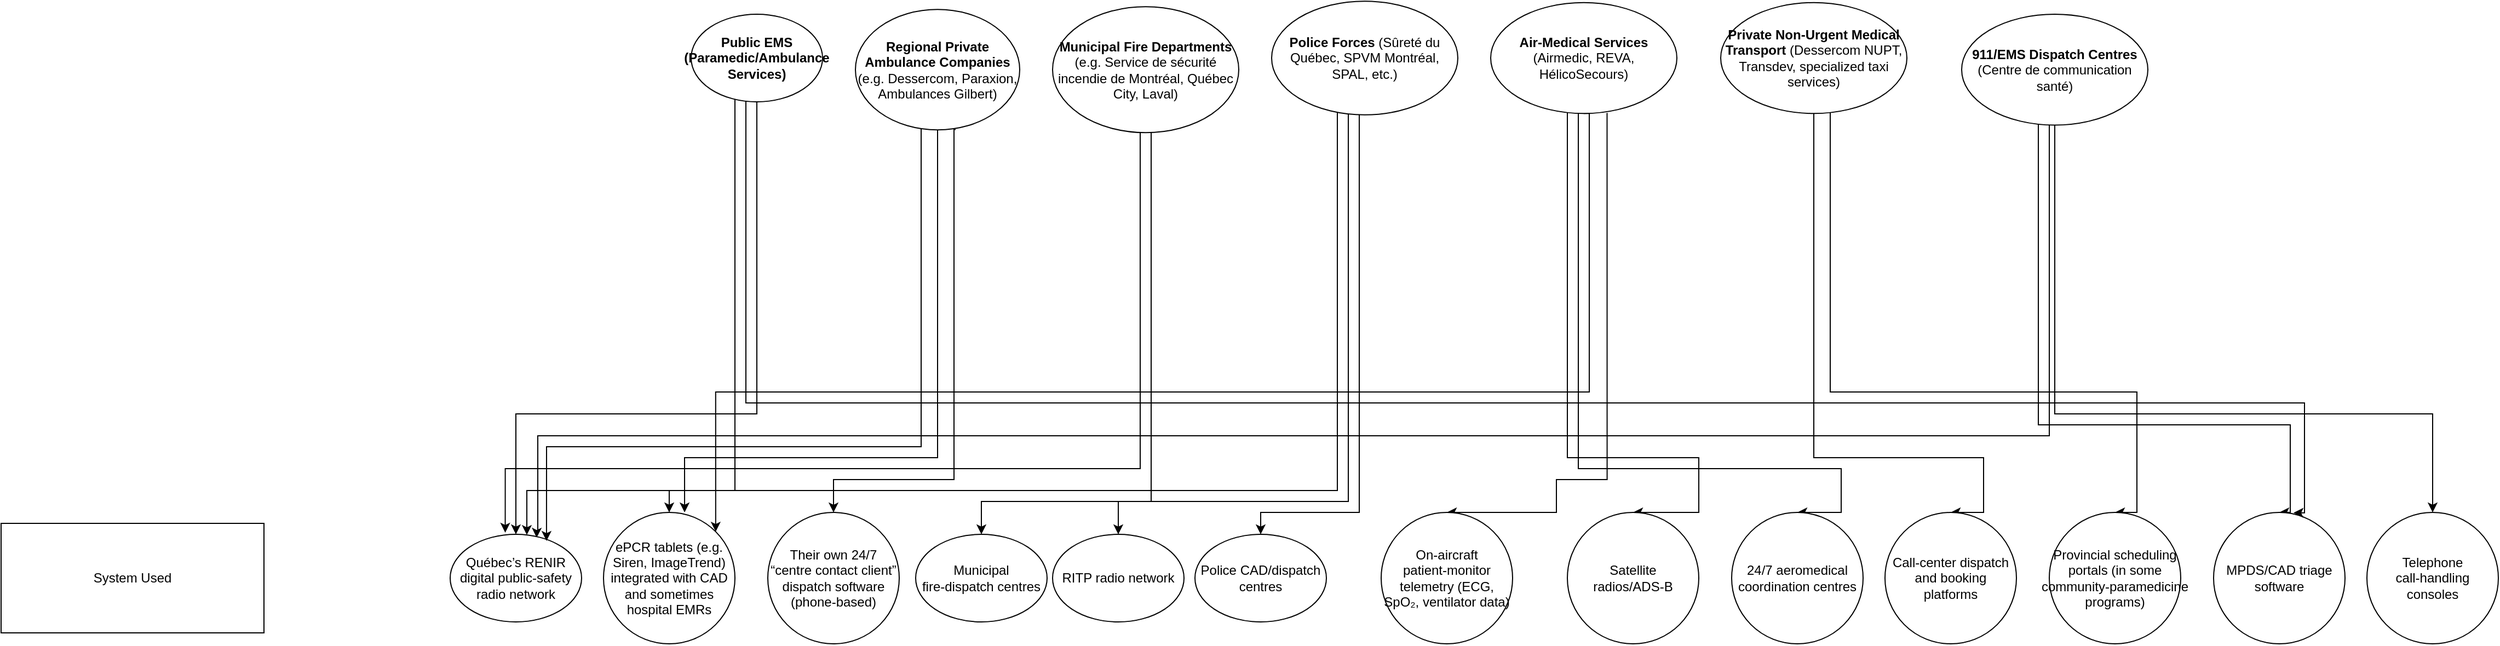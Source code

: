 <mxfile version="28.0.6">
  <diagram name="Page-1" id="VLvkBeRrYSE3Y4UppnLz">
    <mxGraphModel dx="2887" dy="2213" grid="1" gridSize="10" guides="1" tooltips="1" connect="1" arrows="1" fold="1" page="1" pageScale="1" pageWidth="850" pageHeight="1100" math="0" shadow="0">
      <root>
        <mxCell id="0" />
        <mxCell id="1" parent="0" />
        <mxCell id="2vuA0qgI1Cq_uTjpw-aO-11" style="edgeStyle=orthogonalEdgeStyle;rounded=0;orthogonalLoop=1;jettySize=auto;html=1;exitX=0.5;exitY=1;exitDx=0;exitDy=0;entryX=0.5;entryY=0;entryDx=0;entryDy=0;" edge="1" parent="1" source="2vuA0qgI1Cq_uTjpw-aO-1" target="2vuA0qgI1Cq_uTjpw-aO-10">
          <mxGeometry relative="1" as="geometry">
            <Array as="points">
              <mxPoint x="-70" y="280" />
              <mxPoint x="-290" y="280" />
            </Array>
          </mxGeometry>
        </mxCell>
        <mxCell id="2vuA0qgI1Cq_uTjpw-aO-13" style="edgeStyle=orthogonalEdgeStyle;rounded=0;orthogonalLoop=1;jettySize=auto;html=1;" edge="1" parent="1" source="2vuA0qgI1Cq_uTjpw-aO-1" target="2vuA0qgI1Cq_uTjpw-aO-12">
          <mxGeometry relative="1" as="geometry">
            <Array as="points">
              <mxPoint x="-90" y="350" />
              <mxPoint x="-150" y="350" />
            </Array>
          </mxGeometry>
        </mxCell>
        <mxCell id="2vuA0qgI1Cq_uTjpw-aO-1" value="&lt;strong data-end=&quot;247&quot; data-start=&quot;202&quot;&gt;Public EMS (Paramedic/Ambulance Services)&lt;/strong&gt;" style="ellipse;whiteSpace=wrap;html=1;" vertex="1" parent="1">
          <mxGeometry x="-130" y="-84.99" width="120" height="80" as="geometry" />
        </mxCell>
        <mxCell id="2vuA0qgI1Cq_uTjpw-aO-15" style="edgeStyle=orthogonalEdgeStyle;rounded=0;orthogonalLoop=1;jettySize=auto;html=1;entryX=0.5;entryY=0;entryDx=0;entryDy=0;exitX=0.61;exitY=0.996;exitDx=0;exitDy=0;exitPerimeter=0;" edge="1" parent="1" source="2vuA0qgI1Cq_uTjpw-aO-2" target="2vuA0qgI1Cq_uTjpw-aO-14">
          <mxGeometry relative="1" as="geometry">
            <Array as="points">
              <mxPoint x="110" y="20" />
              <mxPoint x="110" y="340" />
              <mxPoint y="340" />
            </Array>
          </mxGeometry>
        </mxCell>
        <mxCell id="2vuA0qgI1Cq_uTjpw-aO-17" style="edgeStyle=orthogonalEdgeStyle;rounded=0;orthogonalLoop=1;jettySize=auto;html=1;entryX=0.617;entryY=0;entryDx=0;entryDy=0;exitX=0.5;exitY=1;exitDx=0;exitDy=0;entryPerimeter=0;" edge="1" parent="1" source="2vuA0qgI1Cq_uTjpw-aO-2" target="2vuA0qgI1Cq_uTjpw-aO-12">
          <mxGeometry relative="1" as="geometry">
            <Array as="points">
              <mxPoint x="95" y="320" />
              <mxPoint x="-136" y="320" />
            </Array>
          </mxGeometry>
        </mxCell>
        <mxCell id="2vuA0qgI1Cq_uTjpw-aO-2" value="&lt;strong data-end=&quot;789&quot; data-start=&quot;749&quot;&gt;Regional Private Ambulance Companies&lt;/strong&gt; (e.g. Dessercom, Paraxion, Ambulances Gilbert)" style="ellipse;whiteSpace=wrap;html=1;" vertex="1" parent="1">
          <mxGeometry x="20" y="-89.37" width="150" height="110" as="geometry" />
        </mxCell>
        <mxCell id="2vuA0qgI1Cq_uTjpw-aO-22" style="edgeStyle=orthogonalEdgeStyle;rounded=0;orthogonalLoop=1;jettySize=auto;html=1;entryX=0.5;entryY=0;entryDx=0;entryDy=0;" edge="1" parent="1" source="2vuA0qgI1Cq_uTjpw-aO-3" target="2vuA0qgI1Cq_uTjpw-aO-21">
          <mxGeometry relative="1" as="geometry">
            <Array as="points">
              <mxPoint x="290" y="360" />
              <mxPoint x="135" y="360" />
            </Array>
          </mxGeometry>
        </mxCell>
        <mxCell id="2vuA0qgI1Cq_uTjpw-aO-3" value="&lt;strong data-end=&quot;1231&quot; data-start=&quot;1201&quot;&gt;Municipal Fire Departments&lt;/strong&gt; (e.g. Service de sécurité incendie de Montréal, Québec City, Laval)" style="ellipse;whiteSpace=wrap;html=1;" vertex="1" parent="1">
          <mxGeometry x="200" y="-91.87" width="170" height="115" as="geometry" />
        </mxCell>
        <mxCell id="2vuA0qgI1Cq_uTjpw-aO-25" style="edgeStyle=orthogonalEdgeStyle;rounded=0;orthogonalLoop=1;jettySize=auto;html=1;" edge="1" parent="1" source="2vuA0qgI1Cq_uTjpw-aO-4" target="2vuA0qgI1Cq_uTjpw-aO-24">
          <mxGeometry relative="1" as="geometry">
            <Array as="points">
              <mxPoint x="470" y="360" />
              <mxPoint x="260" y="360" />
            </Array>
          </mxGeometry>
        </mxCell>
        <mxCell id="2vuA0qgI1Cq_uTjpw-aO-27" style="edgeStyle=orthogonalEdgeStyle;rounded=0;orthogonalLoop=1;jettySize=auto;html=1;entryX=0.5;entryY=0;entryDx=0;entryDy=0;" edge="1" parent="1" source="2vuA0qgI1Cq_uTjpw-aO-4" target="2vuA0qgI1Cq_uTjpw-aO-26">
          <mxGeometry relative="1" as="geometry">
            <Array as="points">
              <mxPoint x="480" y="370" />
              <mxPoint x="390" y="370" />
            </Array>
          </mxGeometry>
        </mxCell>
        <mxCell id="2vuA0qgI1Cq_uTjpw-aO-4" value="&lt;strong data-end=&quot;1610&quot; data-start=&quot;1593&quot;&gt;Police Forces&lt;/strong&gt; (Sûreté du Québec, SPVM Montréal, SPAL, etc.)" style="ellipse;whiteSpace=wrap;html=1;" vertex="1" parent="1">
          <mxGeometry x="400" y="-96.87" width="170" height="103.75" as="geometry" />
        </mxCell>
        <mxCell id="2vuA0qgI1Cq_uTjpw-aO-29" style="edgeStyle=orthogonalEdgeStyle;rounded=0;orthogonalLoop=1;jettySize=auto;html=1;exitX=0.5;exitY=1;exitDx=0;exitDy=0;entryX=1;entryY=0;entryDx=0;entryDy=0;" edge="1" parent="1" source="2vuA0qgI1Cq_uTjpw-aO-5" target="2vuA0qgI1Cq_uTjpw-aO-12">
          <mxGeometry relative="1" as="geometry">
            <Array as="points">
              <mxPoint x="690" y="6" />
              <mxPoint x="690" y="260" />
              <mxPoint x="-108" y="260" />
            </Array>
          </mxGeometry>
        </mxCell>
        <mxCell id="2vuA0qgI1Cq_uTjpw-aO-31" style="edgeStyle=orthogonalEdgeStyle;rounded=0;orthogonalLoop=1;jettySize=auto;html=1;exitX=0.625;exitY=0.995;exitDx=0;exitDy=0;entryX=0.5;entryY=0;entryDx=0;entryDy=0;exitPerimeter=0;" edge="1" parent="1" source="2vuA0qgI1Cq_uTjpw-aO-5" target="2vuA0qgI1Cq_uTjpw-aO-30">
          <mxGeometry relative="1" as="geometry">
            <Array as="points">
              <mxPoint x="706" y="340" />
              <mxPoint x="660" y="340" />
            </Array>
          </mxGeometry>
        </mxCell>
        <mxCell id="2vuA0qgI1Cq_uTjpw-aO-33" style="edgeStyle=orthogonalEdgeStyle;rounded=0;orthogonalLoop=1;jettySize=auto;html=1;entryX=0.5;entryY=0;entryDx=0;entryDy=0;" edge="1" parent="1" source="2vuA0qgI1Cq_uTjpw-aO-5" target="2vuA0qgI1Cq_uTjpw-aO-32">
          <mxGeometry relative="1" as="geometry">
            <Array as="points">
              <mxPoint x="670" y="320" />
              <mxPoint x="790" y="320" />
            </Array>
          </mxGeometry>
        </mxCell>
        <mxCell id="2vuA0qgI1Cq_uTjpw-aO-35" style="edgeStyle=orthogonalEdgeStyle;rounded=0;orthogonalLoop=1;jettySize=auto;html=1;entryX=0.5;entryY=0;entryDx=0;entryDy=0;" edge="1" parent="1" source="2vuA0qgI1Cq_uTjpw-aO-5" target="2vuA0qgI1Cq_uTjpw-aO-34">
          <mxGeometry relative="1" as="geometry">
            <Array as="points">
              <mxPoint x="680" y="330" />
              <mxPoint x="920" y="330" />
            </Array>
          </mxGeometry>
        </mxCell>
        <mxCell id="2vuA0qgI1Cq_uTjpw-aO-5" value="&lt;strong data-end=&quot;1959&quot; data-start=&quot;1935&quot;&gt;Air‑Medical Services&lt;/strong&gt; (Airmedic, REVA, HélicoSecours)" style="ellipse;whiteSpace=wrap;html=1;" vertex="1" parent="1">
          <mxGeometry x="600" y="-95.62" width="170" height="101.25" as="geometry" />
        </mxCell>
        <mxCell id="2vuA0qgI1Cq_uTjpw-aO-37" style="edgeStyle=orthogonalEdgeStyle;rounded=0;orthogonalLoop=1;jettySize=auto;html=1;exitX=0.5;exitY=1;exitDx=0;exitDy=0;entryX=0.5;entryY=0;entryDx=0;entryDy=0;" edge="1" parent="1" source="2vuA0qgI1Cq_uTjpw-aO-6" target="2vuA0qgI1Cq_uTjpw-aO-36">
          <mxGeometry relative="1" as="geometry">
            <Array as="points">
              <mxPoint x="895" y="320" />
              <mxPoint x="1050" y="320" />
            </Array>
          </mxGeometry>
        </mxCell>
        <mxCell id="2vuA0qgI1Cq_uTjpw-aO-39" style="edgeStyle=orthogonalEdgeStyle;rounded=0;orthogonalLoop=1;jettySize=auto;html=1;entryX=0.5;entryY=0;entryDx=0;entryDy=0;" edge="1" parent="1" source="2vuA0qgI1Cq_uTjpw-aO-6" target="2vuA0qgI1Cq_uTjpw-aO-38">
          <mxGeometry relative="1" as="geometry">
            <Array as="points">
              <mxPoint x="910" y="260" />
              <mxPoint x="1190" y="260" />
            </Array>
          </mxGeometry>
        </mxCell>
        <mxCell id="2vuA0qgI1Cq_uTjpw-aO-6" value="&lt;strong data-end=&quot;2465&quot; data-start=&quot;2425&quot;&gt;Private Non‑Urgent Medical Transport&lt;/strong&gt; (Dessercom NUPT, Transdev, specialized taxi services)" style="ellipse;whiteSpace=wrap;html=1;" vertex="1" parent="1">
          <mxGeometry x="810" y="-95.62" width="170" height="101.25" as="geometry" />
        </mxCell>
        <mxCell id="2vuA0qgI1Cq_uTjpw-aO-41" style="edgeStyle=orthogonalEdgeStyle;rounded=0;orthogonalLoop=1;jettySize=auto;html=1;entryX=0.5;entryY=0;entryDx=0;entryDy=0;" edge="1" parent="1" source="2vuA0qgI1Cq_uTjpw-aO-7" target="2vuA0qgI1Cq_uTjpw-aO-40">
          <mxGeometry relative="1" as="geometry">
            <Array as="points">
              <mxPoint x="1100" y="290" />
              <mxPoint x="1330" y="290" />
            </Array>
          </mxGeometry>
        </mxCell>
        <mxCell id="2vuA0qgI1Cq_uTjpw-aO-42" style="edgeStyle=orthogonalEdgeStyle;rounded=0;orthogonalLoop=1;jettySize=auto;html=1;entryX=0.658;entryY=0.038;entryDx=0;entryDy=0;entryPerimeter=0;" edge="1" parent="1" source="2vuA0qgI1Cq_uTjpw-aO-7" target="2vuA0qgI1Cq_uTjpw-aO-10">
          <mxGeometry relative="1" as="geometry">
            <Array as="points">
              <mxPoint x="1110" y="300" />
              <mxPoint x="-270" y="300" />
              <mxPoint x="-270" y="390" />
              <mxPoint x="-271" y="390" />
            </Array>
          </mxGeometry>
        </mxCell>
        <mxCell id="2vuA0qgI1Cq_uTjpw-aO-44" style="edgeStyle=orthogonalEdgeStyle;rounded=0;orthogonalLoop=1;jettySize=auto;html=1;entryX=0.5;entryY=0;entryDx=0;entryDy=0;" edge="1" parent="1" source="2vuA0qgI1Cq_uTjpw-aO-7" target="2vuA0qgI1Cq_uTjpw-aO-43">
          <mxGeometry relative="1" as="geometry">
            <Array as="points">
              <mxPoint x="1115" y="280" />
              <mxPoint x="1460" y="280" />
            </Array>
          </mxGeometry>
        </mxCell>
        <mxCell id="2vuA0qgI1Cq_uTjpw-aO-7" value="&lt;strong data-end=&quot;2902&quot; data-start=&quot;2874&quot;&gt;911/EMS Dispatch Centres&lt;/strong&gt; (Centre de communication santé)" style="ellipse;whiteSpace=wrap;html=1;" vertex="1" parent="1">
          <mxGeometry x="1030" y="-85" width="170" height="101.25" as="geometry" />
        </mxCell>
        <mxCell id="2vuA0qgI1Cq_uTjpw-aO-10" value="Québec’s RENIR digital public‑safety radio network" style="ellipse;whiteSpace=wrap;html=1;" vertex="1" parent="1">
          <mxGeometry x="-350" y="390" width="120" height="80" as="geometry" />
        </mxCell>
        <mxCell id="2vuA0qgI1Cq_uTjpw-aO-12" value="ePCR tablets (e.g. Siren, ImageTrend) integrated with CAD and sometimes hospital EMRs" style="ellipse;whiteSpace=wrap;html=1;" vertex="1" parent="1">
          <mxGeometry x="-210" y="370" width="120" height="120" as="geometry" />
        </mxCell>
        <mxCell id="2vuA0qgI1Cq_uTjpw-aO-14" value="Their own 24/7 “centre contact client” dispatch software (phone‑based)" style="ellipse;whiteSpace=wrap;html=1;" vertex="1" parent="1">
          <mxGeometry x="-60" y="370" width="120" height="120" as="geometry" />
        </mxCell>
        <mxCell id="2vuA0qgI1Cq_uTjpw-aO-16" style="edgeStyle=orthogonalEdgeStyle;rounded=0;orthogonalLoop=1;jettySize=auto;html=1;entryX=0.733;entryY=0.075;entryDx=0;entryDy=0;entryPerimeter=0;" edge="1" parent="1" source="2vuA0qgI1Cq_uTjpw-aO-2" target="2vuA0qgI1Cq_uTjpw-aO-10">
          <mxGeometry relative="1" as="geometry">
            <Array as="points">
              <mxPoint x="80" y="310" />
              <mxPoint x="-262" y="310" />
            </Array>
          </mxGeometry>
        </mxCell>
        <mxCell id="2vuA0qgI1Cq_uTjpw-aO-19" style="edgeStyle=orthogonalEdgeStyle;rounded=0;orthogonalLoop=1;jettySize=auto;html=1;entryX=0.419;entryY=-0.019;entryDx=0;entryDy=0;entryPerimeter=0;" edge="1" parent="1" source="2vuA0qgI1Cq_uTjpw-aO-3" target="2vuA0qgI1Cq_uTjpw-aO-10">
          <mxGeometry relative="1" as="geometry">
            <Array as="points">
              <mxPoint x="280" y="330" />
              <mxPoint x="-300" y="330" />
            </Array>
          </mxGeometry>
        </mxCell>
        <mxCell id="2vuA0qgI1Cq_uTjpw-aO-21" value="Municipal fire‑dispatch centres" style="ellipse;whiteSpace=wrap;html=1;" vertex="1" parent="1">
          <mxGeometry x="75" y="390" width="120" height="80" as="geometry" />
        </mxCell>
        <mxCell id="2vuA0qgI1Cq_uTjpw-aO-23" style="edgeStyle=orthogonalEdgeStyle;rounded=0;orthogonalLoop=1;jettySize=auto;html=1;" edge="1" parent="1" source="2vuA0qgI1Cq_uTjpw-aO-4" target="2vuA0qgI1Cq_uTjpw-aO-10">
          <mxGeometry relative="1" as="geometry">
            <Array as="points">
              <mxPoint x="460" y="350" />
              <mxPoint x="-280" y="350" />
            </Array>
          </mxGeometry>
        </mxCell>
        <mxCell id="2vuA0qgI1Cq_uTjpw-aO-24" value="RITP radio network" style="ellipse;whiteSpace=wrap;html=1;" vertex="1" parent="1">
          <mxGeometry x="200" y="390" width="120" height="80" as="geometry" />
        </mxCell>
        <mxCell id="2vuA0qgI1Cq_uTjpw-aO-26" value="Police CAD/dispatch centres" style="ellipse;whiteSpace=wrap;html=1;" vertex="1" parent="1">
          <mxGeometry x="330" y="390" width="120" height="80" as="geometry" />
        </mxCell>
        <mxCell id="2vuA0qgI1Cq_uTjpw-aO-30" value="On‑aircraft patient‑monitor telemetry (ECG, SpO₂, ventilator data)" style="ellipse;whiteSpace=wrap;html=1;" vertex="1" parent="1">
          <mxGeometry x="500" y="370" width="120" height="120" as="geometry" />
        </mxCell>
        <mxCell id="2vuA0qgI1Cq_uTjpw-aO-32" value="Satellite radios/ADS‑B" style="ellipse;whiteSpace=wrap;html=1;" vertex="1" parent="1">
          <mxGeometry x="670" y="370" width="120" height="120" as="geometry" />
        </mxCell>
        <mxCell id="2vuA0qgI1Cq_uTjpw-aO-34" value="24/7 aeromedical coordination centres" style="ellipse;whiteSpace=wrap;html=1;" vertex="1" parent="1">
          <mxGeometry x="820" y="370" width="120" height="120" as="geometry" />
        </mxCell>
        <mxCell id="2vuA0qgI1Cq_uTjpw-aO-36" value="Call‑center dispatch and booking platforms" style="ellipse;whiteSpace=wrap;html=1;" vertex="1" parent="1">
          <mxGeometry x="960" y="370" width="120" height="120" as="geometry" />
        </mxCell>
        <mxCell id="2vuA0qgI1Cq_uTjpw-aO-38" value="Provincial scheduling portals (in some community‑paramedicine programs)" style="ellipse;whiteSpace=wrap;html=1;" vertex="1" parent="1">
          <mxGeometry x="1110" y="370" width="120" height="120" as="geometry" />
        </mxCell>
        <mxCell id="2vuA0qgI1Cq_uTjpw-aO-40" value="MPDS/CAD triage software" style="ellipse;whiteSpace=wrap;html=1;" vertex="1" parent="1">
          <mxGeometry x="1260" y="370" width="120" height="120" as="geometry" />
        </mxCell>
        <mxCell id="2vuA0qgI1Cq_uTjpw-aO-43" value="Telephone call‑handling consoles" style="ellipse;whiteSpace=wrap;html=1;" vertex="1" parent="1">
          <mxGeometry x="1400" y="370" width="120" height="120" as="geometry" />
        </mxCell>
        <mxCell id="2vuA0qgI1Cq_uTjpw-aO-45" value="System Used" style="rounded=0;whiteSpace=wrap;html=1;" vertex="1" parent="1">
          <mxGeometry x="-760" y="380" width="240" height="100" as="geometry" />
        </mxCell>
        <mxCell id="2vuA0qgI1Cq_uTjpw-aO-46" style="edgeStyle=orthogonalEdgeStyle;rounded=0;orthogonalLoop=1;jettySize=auto;html=1;entryX=0.608;entryY=0.003;entryDx=0;entryDy=0;entryPerimeter=0;" edge="1" parent="1" source="2vuA0qgI1Cq_uTjpw-aO-1" target="2vuA0qgI1Cq_uTjpw-aO-40">
          <mxGeometry relative="1" as="geometry">
            <Array as="points">
              <mxPoint x="-80" y="270" />
              <mxPoint x="1343" y="270" />
            </Array>
          </mxGeometry>
        </mxCell>
      </root>
    </mxGraphModel>
  </diagram>
</mxfile>
